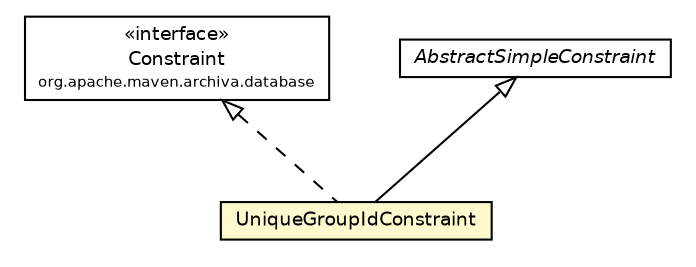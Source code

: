 #!/usr/local/bin/dot
#
# Class diagram 
# Generated by UmlGraph version 4.6 (http://www.spinellis.gr/sw/umlgraph)
#

digraph G {
	edge [fontname="Helvetica",fontsize=10,labelfontname="Helvetica",labelfontsize=10];
	node [fontname="Helvetica",fontsize=10,shape=plaintext];
	// org.apache.maven.archiva.database.Constraint
	c88977 [label=<<table border="0" cellborder="1" cellspacing="0" cellpadding="2" port="p" href="../Constraint.html">
		<tr><td><table border="0" cellspacing="0" cellpadding="1">
			<tr><td> &laquo;interface&raquo; </td></tr>
			<tr><td> Constraint </td></tr>
			<tr><td><font point-size="7.0"> org.apache.maven.archiva.database </font></td></tr>
		</table></td></tr>
		</table>>, fontname="Helvetica", fontcolor="black", fontsize=9.0];
	// org.apache.maven.archiva.database.constraints.UniqueGroupIdConstraint
	c88987 [label=<<table border="0" cellborder="1" cellspacing="0" cellpadding="2" port="p" bgcolor="lemonChiffon" href="./UniqueGroupIdConstraint.html">
		<tr><td><table border="0" cellspacing="0" cellpadding="1">
			<tr><td> UniqueGroupIdConstraint </td></tr>
		</table></td></tr>
		</table>>, fontname="Helvetica", fontcolor="black", fontsize=9.0];
	// org.apache.maven.archiva.database.constraints.AbstractSimpleConstraint
	c89011 [label=<<table border="0" cellborder="1" cellspacing="0" cellpadding="2" port="p" href="./AbstractSimpleConstraint.html">
		<tr><td><table border="0" cellspacing="0" cellpadding="1">
			<tr><td><font face="Helvetica-Oblique"> AbstractSimpleConstraint </font></td></tr>
		</table></td></tr>
		</table>>, fontname="Helvetica", fontcolor="black", fontsize=9.0];
	//org.apache.maven.archiva.database.constraints.UniqueGroupIdConstraint extends org.apache.maven.archiva.database.constraints.AbstractSimpleConstraint
	c89011:p -> c88987:p [dir=back,arrowtail=empty];
	//org.apache.maven.archiva.database.constraints.UniqueGroupIdConstraint implements org.apache.maven.archiva.database.Constraint
	c88977:p -> c88987:p [dir=back,arrowtail=empty,style=dashed];
}

